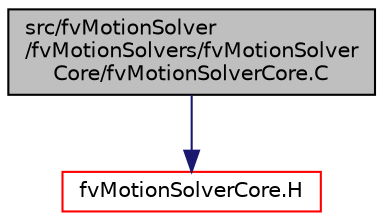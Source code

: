 digraph "src/fvMotionSolver/fvMotionSolvers/fvMotionSolverCore/fvMotionSolverCore.C"
{
  bgcolor="transparent";
  edge [fontname="Helvetica",fontsize="10",labelfontname="Helvetica",labelfontsize="10"];
  node [fontname="Helvetica",fontsize="10",shape=record];
  Node1 [label="src/fvMotionSolver\l/fvMotionSolvers/fvMotionSolver\lCore/fvMotionSolverCore.C",height=0.2,width=0.4,color="black", fillcolor="grey75", style="filled", fontcolor="black"];
  Node1 -> Node2 [color="midnightblue",fontsize="10",style="solid",fontname="Helvetica"];
  Node2 [label="fvMotionSolverCore.H",height=0.2,width=0.4,color="red",URL="$a06296.html"];
}
